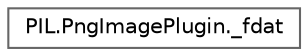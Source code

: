 digraph "Graphical Class Hierarchy"
{
 // LATEX_PDF_SIZE
  bgcolor="transparent";
  edge [fontname=Helvetica,fontsize=10,labelfontname=Helvetica,labelfontsize=10];
  node [fontname=Helvetica,fontsize=10,shape=box,height=0.2,width=0.4];
  rankdir="LR";
  Node0 [id="Node000000",label="PIL.PngImagePlugin._fdat",height=0.2,width=0.4,color="grey40", fillcolor="white", style="filled",URL="$df/d92/classPIL_1_1PngImagePlugin_1_1__fdat.html",tooltip=" "];
}
